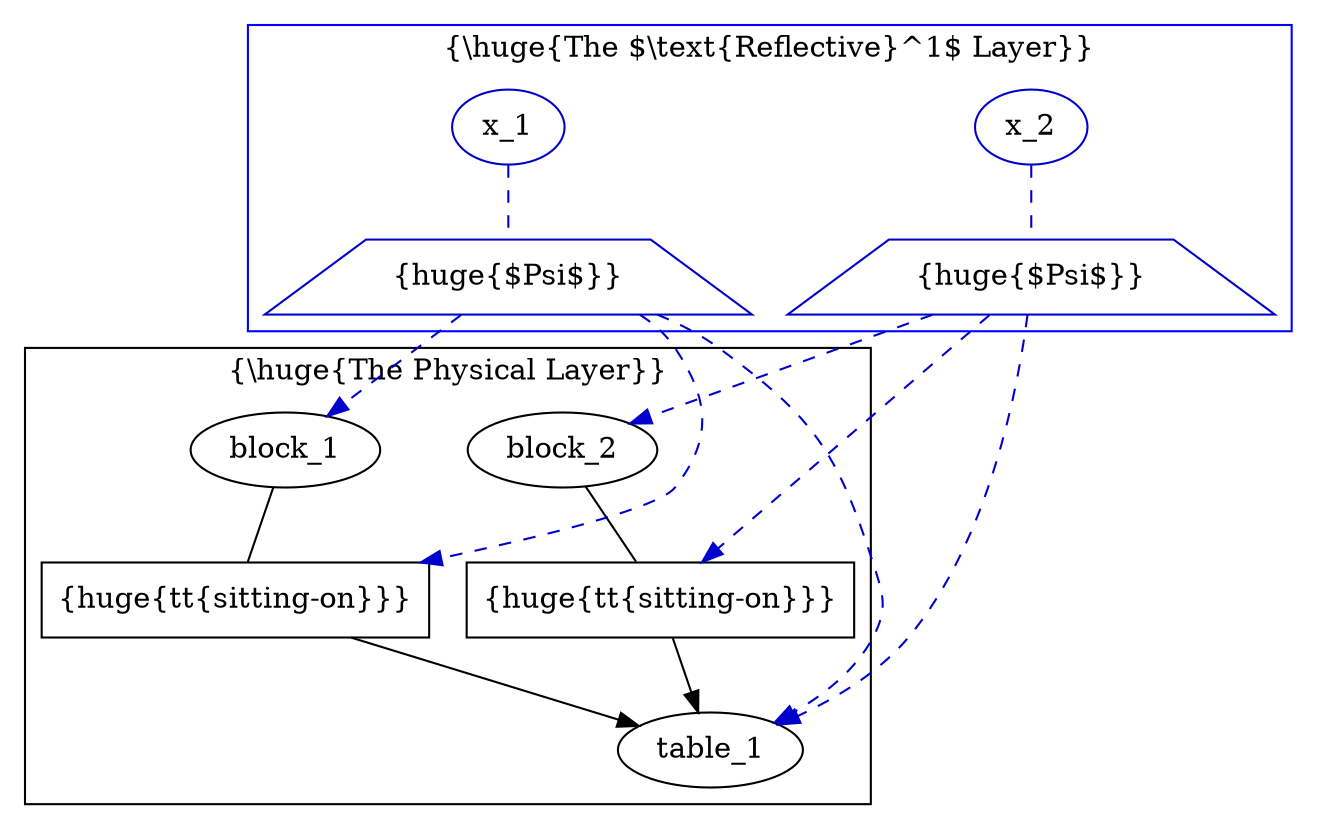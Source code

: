 digraph G {
  
  subgraph cluster_0 {
    label = "{\\huge{The Physical Layer}}";
    color=black;
    
    // physical
    node [fillcolor = white, color = "#000000", style = filled];
    edge [color = "#000000"];
    
    block_1   [texlbl = "{\huge{\tt{Block-1}}}"];
    block_2   [texlbl = "{\huge{\tt{Block-2}}}"];
    table_1   [texlbl = "{\huge{\tt{Table-1}}}"];
    
    block_1_sitting_on_table_1 [shape=box,style=filled,label="{\huge{\tt{sitting-on}}}"];
    block_1 -> block_1_sitting_on_table_1 [arrowhead=none];
    block_1_sitting_on_table_1 -> table_1 [style="-triangle 45"];
    
    block_2_sitting_on_table_1 [shape=box,style=filled,label="{\huge{\tt{sitting-on}}}"];
    block_2 -> block_2_sitting_on_table_1 [arrowhead=none];
    block_2_sitting_on_table_1 -> table_1 [style="-triangle 45"];
    
  }
  
  subgraph cluster_1 {
    label = "{\\huge{The $\\text{Reflective}^1$ Layer}}";
    color=blue
    
    // reflective
    node [fillcolor = white, color = "#0000CC", style = filled];
    edge [color = "#0000CC"];
        
    // x_1^*
    
    x_1 [texlbl = "{\huge{\tt{x-1*}}}"];
    x_1_reflecting [shape=trapezium,style=filled,label="{\huge{$\Psi$}}",nodesep="0.02",margin="0.11,0.055"];
    x_1 -> x_1_reflecting [style=dashed,arrowhead=none];
    x_1_reflecting -> block_1 [style="-triangle 45,dashed"];
    x_1_reflecting -> table_1 [style="-triangle 45,dashed"];
    x_1_reflecting -> block_1_sitting_on_table_1 [style="-triangle 45,dashed"];
    
    // x_2^*
    
    x_2 [texlbl = "{\huge{\tt{x-2*}}}"];
    x_2_reflecting [shape=trapezium,style=filled,label="{\huge{$\Psi$}}",nodesep="0.02",margin="0.11,0.055"];
    x_2 -> x_2_reflecting [style=dashed,arrowhead=none];
    x_2_reflecting -> block_2 [style="-triangle 45,dashed"];
    x_2_reflecting -> table_1 [style="-triangle 45,dashed"];
    x_2_reflecting -> block_2_sitting_on_table_1 [style="-triangle 45,dashed"];
    
  }
}
